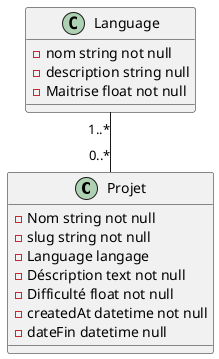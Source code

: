 @startuml
'https://plantuml.com/class-diagram

Class Projet{
-Nom string not null
-slug string not null
-Language langage
-Déscription text not null
- Difficulté float not null
-createdAt datetime not null
-dateFin datetime null
}


Class Language{
-nom string not null
-description string null
-Maitrise float not null
}

Language "1..*"--"0..*"Projet
@enduml